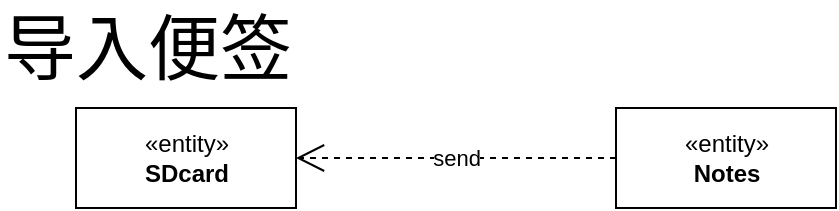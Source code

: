 <mxfile version="12.2.4" pages="1"><diagram id="fd5gHbZaeEuLC-TGe4kJ" name="第 1 页"><mxGraphModel dx="805" dy="560" grid="1" gridSize="10" guides="1" tooltips="1" connect="1" arrows="1" fold="1" page="1" pageScale="1" pageWidth="827" pageHeight="1169" math="0" shadow="0"><root><mxCell id="0"/><mxCell id="1" parent="0"/><mxCell id="2" value="«entity»&lt;br&gt;&lt;b&gt;SDcard&lt;/b&gt;" style="html=1;" parent="1" vertex="1"><mxGeometry x="180" y="100" width="110" height="50" as="geometry"/></mxCell><mxCell id="5" value="«entity»&lt;br&gt;&lt;b&gt;Notes&lt;/b&gt;" style="html=1;" parent="1" vertex="1"><mxGeometry x="450" y="100" width="110" height="50" as="geometry"/></mxCell><mxCell id="6" value="send" style="endArrow=open;endSize=12;dashed=1;html=1;exitX=0;exitY=0.5;exitDx=0;exitDy=0;entryX=1;entryY=0.5;entryDx=0;entryDy=0;" parent="1" source="5" target="2" edge="1"><mxGeometry width="160" relative="1" as="geometry"><mxPoint x="170" y="290" as="sourcePoint"/><mxPoint x="330" y="290" as="targetPoint"/><mxPoint as="offset"/></mxGeometry></mxCell><mxCell id="11" value="&lt;font style=&quot;font-size: 36px&quot;&gt;导入便签&lt;/font&gt;" style="text;html=1;resizable=0;points=[];autosize=1;align=left;verticalAlign=top;spacingTop=-4;" parent="1" vertex="1"><mxGeometry x="142" y="46" width="160" height="20" as="geometry"/></mxCell></root></mxGraphModel></diagram></mxfile>